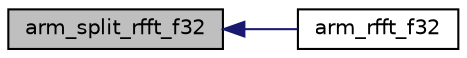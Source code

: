 digraph "arm_split_rfft_f32"
{
  edge [fontname="Helvetica",fontsize="10",labelfontname="Helvetica",labelfontsize="10"];
  node [fontname="Helvetica",fontsize="10",shape=record];
  rankdir="LR";
  Node5 [label="arm_split_rfft_f32",height=0.2,width=0.4,color="black", fillcolor="grey75", style="filled", fontcolor="black"];
  Node5 -> Node6 [dir="back",color="midnightblue",fontsize="10",style="solid",fontname="Helvetica"];
  Node6 [label="arm_rfft_f32",height=0.2,width=0.4,color="black", fillcolor="white", style="filled",URL="$group___real_f_f_t.html#ga3df1766d230532bc068fc4ed69d0fcdc",tooltip="Processing function for the floating-point RFFT/RIFFT. "];
}
